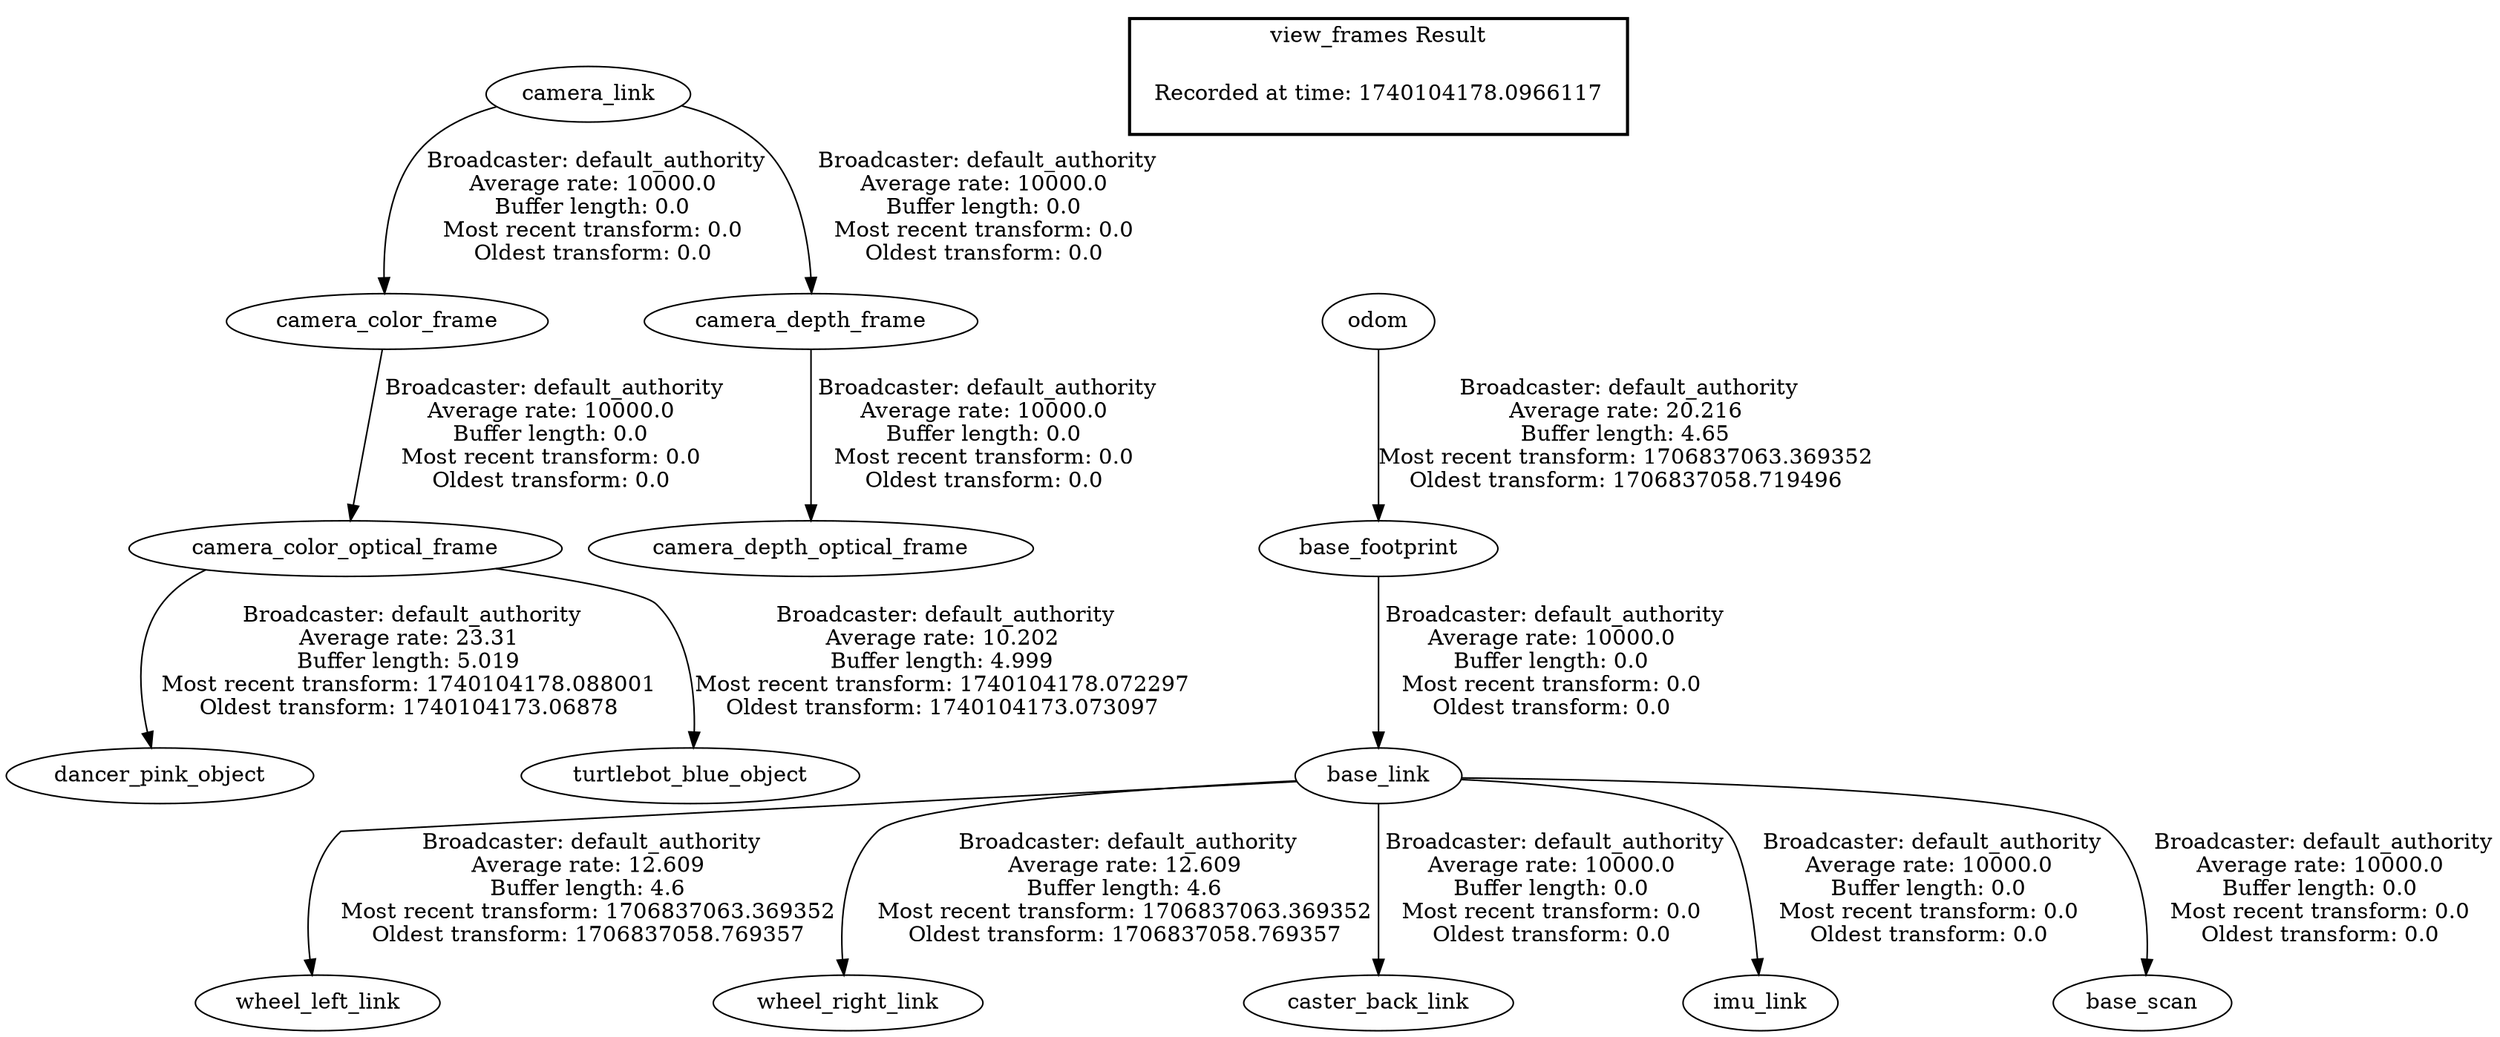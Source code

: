 digraph G {
"camera_color_optical_frame" -> "dancer_pink_object"[label=" Broadcaster: default_authority\nAverage rate: 23.31\nBuffer length: 5.019\nMost recent transform: 1740104178.088001\nOldest transform: 1740104173.06878\n"];
"camera_color_frame" -> "camera_color_optical_frame"[label=" Broadcaster: default_authority\nAverage rate: 10000.0\nBuffer length: 0.0\nMost recent transform: 0.0\nOldest transform: 0.0\n"];
"camera_color_optical_frame" -> "turtlebot_blue_object"[label=" Broadcaster: default_authority\nAverage rate: 10.202\nBuffer length: 4.999\nMost recent transform: 1740104178.072297\nOldest transform: 1740104173.073097\n"];
"camera_link" -> "camera_depth_frame"[label=" Broadcaster: default_authority\nAverage rate: 10000.0\nBuffer length: 0.0\nMost recent transform: 0.0\nOldest transform: 0.0\n"];
"camera_depth_frame" -> "camera_depth_optical_frame"[label=" Broadcaster: default_authority\nAverage rate: 10000.0\nBuffer length: 0.0\nMost recent transform: 0.0\nOldest transform: 0.0\n"];
"camera_link" -> "camera_color_frame"[label=" Broadcaster: default_authority\nAverage rate: 10000.0\nBuffer length: 0.0\nMost recent transform: 0.0\nOldest transform: 0.0\n"];
"base_link" -> "wheel_left_link"[label=" Broadcaster: default_authority\nAverage rate: 12.609\nBuffer length: 4.6\nMost recent transform: 1706837063.369352\nOldest transform: 1706837058.769357\n"];
"base_footprint" -> "base_link"[label=" Broadcaster: default_authority\nAverage rate: 10000.0\nBuffer length: 0.0\nMost recent transform: 0.0\nOldest transform: 0.0\n"];
"base_link" -> "wheel_right_link"[label=" Broadcaster: default_authority\nAverage rate: 12.609\nBuffer length: 4.6\nMost recent transform: 1706837063.369352\nOldest transform: 1706837058.769357\n"];
"odom" -> "base_footprint"[label=" Broadcaster: default_authority\nAverage rate: 20.216\nBuffer length: 4.65\nMost recent transform: 1706837063.369352\nOldest transform: 1706837058.719496\n"];
"base_link" -> "caster_back_link"[label=" Broadcaster: default_authority\nAverage rate: 10000.0\nBuffer length: 0.0\nMost recent transform: 0.0\nOldest transform: 0.0\n"];
"base_link" -> "imu_link"[label=" Broadcaster: default_authority\nAverage rate: 10000.0\nBuffer length: 0.0\nMost recent transform: 0.0\nOldest transform: 0.0\n"];
"base_link" -> "base_scan"[label=" Broadcaster: default_authority\nAverage rate: 10000.0\nBuffer length: 0.0\nMost recent transform: 0.0\nOldest transform: 0.0\n"];
edge [style=invis];
 subgraph cluster_legend { style=bold; color=black; label ="view_frames Result";
"Recorded at time: 1740104178.0966117"[ shape=plaintext ] ;
}->"odom";
}